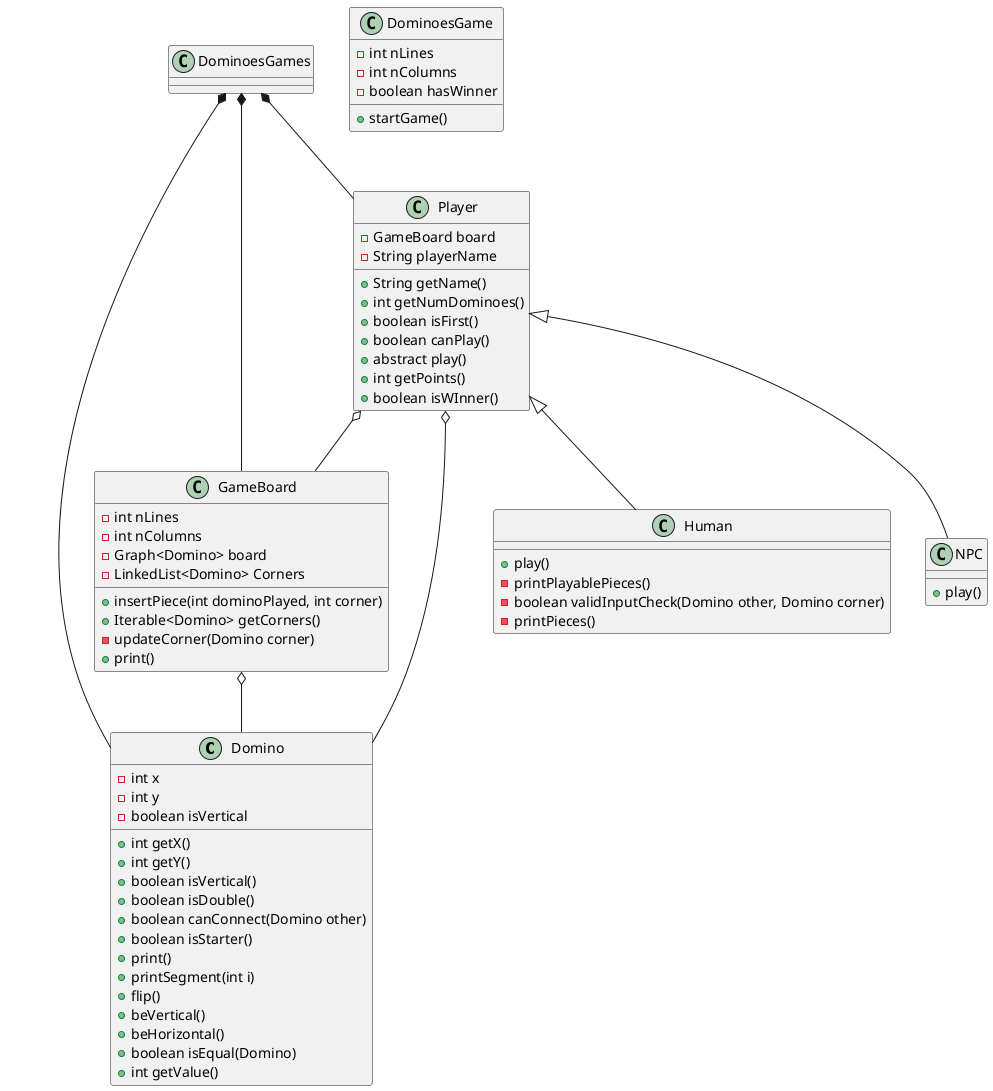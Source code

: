 @startuml

class Domino {
    - int x
    - int y
    - boolean isVertical

    + int getX()
    + int getY()
    + boolean isVertical()
    + boolean isDouble()
    + boolean canConnect(Domino other)
    + boolean isStarter()
    + print()
    + printSegment(int i)
    + flip()
    + beVertical()
    + beHorizontal()
    + boolean isEqual(Domino)
    + int getValue()
}

class GameBoard {
    - int nLines
    - int nColumns
    - Graph<Domino> board
    - LinkedList<Domino> Corners

    + insertPiece(int dominoPlayed, int corner)
    + Iterable<Domino> getCorners()
    - updateCorner(Domino corner)
    + print()
}

class Player {
    - GameBoard board
    - String playerName

    + String getName()
    + int getNumDominoes()
    + boolean isFirst()
    + boolean canPlay()
    + abstract play()
    + int getPoints()
    + boolean isWInner()
}

class DominoesGame {
    - int nLines
    - int nColumns
    - boolean hasWinner
    + startGame()
}

class Human {

    + play()
    - printPlayablePieces()
    - boolean validInputCheck(Domino other, Domino corner)
    - printPieces()
}

class NPC {

    + play()
}
DominoesGames *-- Domino
DominoesGames *-- GameBoard
DominoesGames *-- Player
GameBoard o-- Domino
Player o-- Domino
Player o-- GameBoard
Player <|-- Human
Player <|--NPC
@enduml